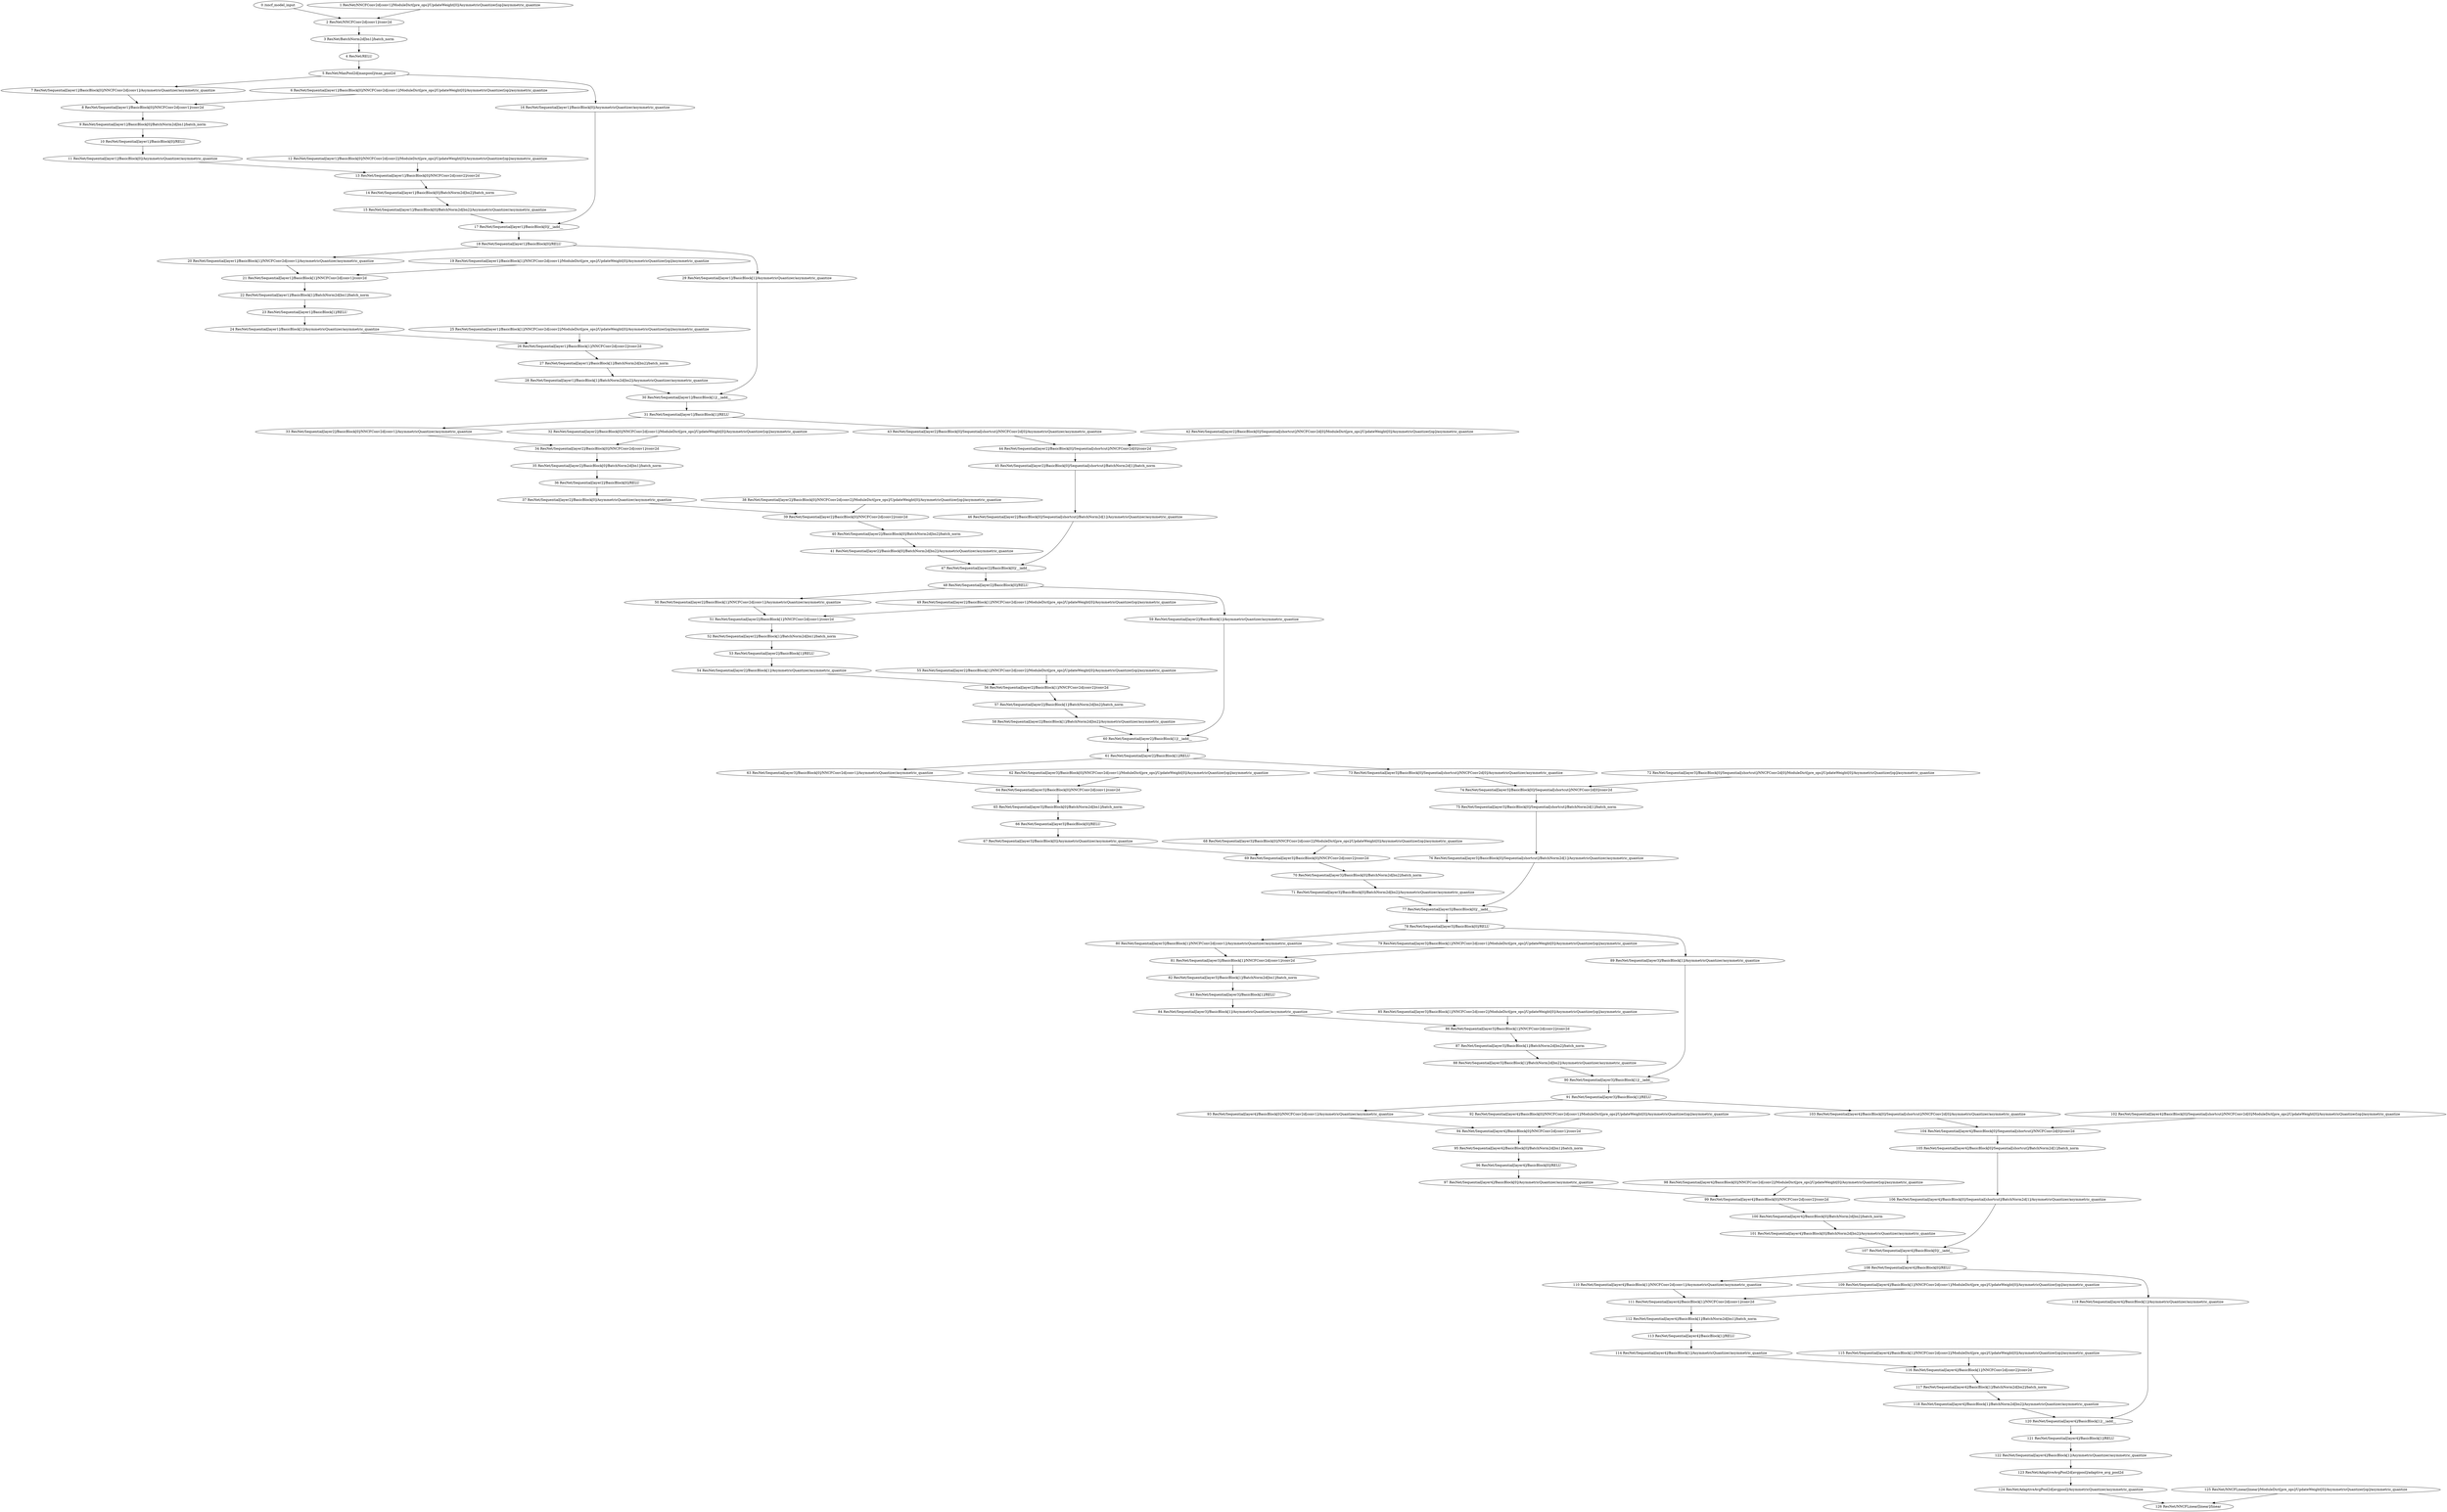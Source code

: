 strict digraph  {
"0 /nncf_model_input" [id=0, scope="", type=nncf_model_input];
"1 ResNet/NNCFConv2d[conv1]/ModuleDict[pre_ops]/UpdateWeight[0]/AsymmetricQuantizer[op]/asymmetric_quantize" [id=1, scope="ResNet/NNCFConv2d[conv1]/ModuleDict[pre_ops]/UpdateWeight[0]/AsymmetricQuantizer[op]", type=asymmetric_quantize];
"2 ResNet/NNCFConv2d[conv1]/conv2d" [id=2, scope="ResNet/NNCFConv2d[conv1]", type=conv2d];
"3 ResNet/BatchNorm2d[bn1]/batch_norm" [id=3, scope="ResNet/BatchNorm2d[bn1]", type=batch_norm];
"4 ResNet/RELU" [id=4, scope=ResNet, type=RELU];
"5 ResNet/MaxPool2d[maxpool]/max_pool2d" [id=5, scope="ResNet/MaxPool2d[maxpool]", type=max_pool2d];
"6 ResNet/Sequential[layer1]/BasicBlock[0]/NNCFConv2d[conv1]/ModuleDict[pre_ops]/UpdateWeight[0]/AsymmetricQuantizer[op]/asymmetric_quantize" [id=6, scope="ResNet/Sequential[layer1]/BasicBlock[0]/NNCFConv2d[conv1]/ModuleDict[pre_ops]/UpdateWeight[0]/AsymmetricQuantizer[op]", type=asymmetric_quantize];
"7 ResNet/Sequential[layer1]/BasicBlock[0]/NNCFConv2d[conv1]/AsymmetricQuantizer/asymmetric_quantize" [id=7, scope="ResNet/Sequential[layer1]/BasicBlock[0]/NNCFConv2d[conv1]/AsymmetricQuantizer", type=asymmetric_quantize];
"8 ResNet/Sequential[layer1]/BasicBlock[0]/NNCFConv2d[conv1]/conv2d" [id=8, scope="ResNet/Sequential[layer1]/BasicBlock[0]/NNCFConv2d[conv1]", type=conv2d];
"9 ResNet/Sequential[layer1]/BasicBlock[0]/BatchNorm2d[bn1]/batch_norm" [id=9, scope="ResNet/Sequential[layer1]/BasicBlock[0]/BatchNorm2d[bn1]", type=batch_norm];
"10 ResNet/Sequential[layer1]/BasicBlock[0]/RELU" [id=10, scope="ResNet/Sequential[layer1]/BasicBlock[0]", type=RELU];
"11 ResNet/Sequential[layer1]/BasicBlock[0]/AsymmetricQuantizer/asymmetric_quantize" [id=11, scope="ResNet/Sequential[layer1]/BasicBlock[0]/AsymmetricQuantizer", type=asymmetric_quantize];
"12 ResNet/Sequential[layer1]/BasicBlock[0]/NNCFConv2d[conv2]/ModuleDict[pre_ops]/UpdateWeight[0]/AsymmetricQuantizer[op]/asymmetric_quantize" [id=12, scope="ResNet/Sequential[layer1]/BasicBlock[0]/NNCFConv2d[conv2]/ModuleDict[pre_ops]/UpdateWeight[0]/AsymmetricQuantizer[op]", type=asymmetric_quantize];
"13 ResNet/Sequential[layer1]/BasicBlock[0]/NNCFConv2d[conv2]/conv2d" [id=13, scope="ResNet/Sequential[layer1]/BasicBlock[0]/NNCFConv2d[conv2]", type=conv2d];
"14 ResNet/Sequential[layer1]/BasicBlock[0]/BatchNorm2d[bn2]/batch_norm" [id=14, scope="ResNet/Sequential[layer1]/BasicBlock[0]/BatchNorm2d[bn2]", type=batch_norm];
"15 ResNet/Sequential[layer1]/BasicBlock[0]/BatchNorm2d[bn2]/AsymmetricQuantizer/asymmetric_quantize" [id=15, scope="ResNet/Sequential[layer1]/BasicBlock[0]/BatchNorm2d[bn2]/AsymmetricQuantizer", type=asymmetric_quantize];
"16 ResNet/Sequential[layer1]/BasicBlock[0]/AsymmetricQuantizer/asymmetric_quantize" [id=16, scope="ResNet/Sequential[layer1]/BasicBlock[0]/AsymmetricQuantizer", type=asymmetric_quantize];
"17 ResNet/Sequential[layer1]/BasicBlock[0]/__iadd__" [id=17, scope="ResNet/Sequential[layer1]/BasicBlock[0]", type=__iadd__];
"18 ResNet/Sequential[layer1]/BasicBlock[0]/RELU" [id=18, scope="ResNet/Sequential[layer1]/BasicBlock[0]", type=RELU];
"19 ResNet/Sequential[layer1]/BasicBlock[1]/NNCFConv2d[conv1]/ModuleDict[pre_ops]/UpdateWeight[0]/AsymmetricQuantizer[op]/asymmetric_quantize" [id=19, scope="ResNet/Sequential[layer1]/BasicBlock[1]/NNCFConv2d[conv1]/ModuleDict[pre_ops]/UpdateWeight[0]/AsymmetricQuantizer[op]", type=asymmetric_quantize];
"20 ResNet/Sequential[layer1]/BasicBlock[1]/NNCFConv2d[conv1]/AsymmetricQuantizer/asymmetric_quantize" [id=20, scope="ResNet/Sequential[layer1]/BasicBlock[1]/NNCFConv2d[conv1]/AsymmetricQuantizer", type=asymmetric_quantize];
"21 ResNet/Sequential[layer1]/BasicBlock[1]/NNCFConv2d[conv1]/conv2d" [id=21, scope="ResNet/Sequential[layer1]/BasicBlock[1]/NNCFConv2d[conv1]", type=conv2d];
"22 ResNet/Sequential[layer1]/BasicBlock[1]/BatchNorm2d[bn1]/batch_norm" [id=22, scope="ResNet/Sequential[layer1]/BasicBlock[1]/BatchNorm2d[bn1]", type=batch_norm];
"23 ResNet/Sequential[layer1]/BasicBlock[1]/RELU" [id=23, scope="ResNet/Sequential[layer1]/BasicBlock[1]", type=RELU];
"24 ResNet/Sequential[layer1]/BasicBlock[1]/AsymmetricQuantizer/asymmetric_quantize" [id=24, scope="ResNet/Sequential[layer1]/BasicBlock[1]/AsymmetricQuantizer", type=asymmetric_quantize];
"25 ResNet/Sequential[layer1]/BasicBlock[1]/NNCFConv2d[conv2]/ModuleDict[pre_ops]/UpdateWeight[0]/AsymmetricQuantizer[op]/asymmetric_quantize" [id=25, scope="ResNet/Sequential[layer1]/BasicBlock[1]/NNCFConv2d[conv2]/ModuleDict[pre_ops]/UpdateWeight[0]/AsymmetricQuantizer[op]", type=asymmetric_quantize];
"26 ResNet/Sequential[layer1]/BasicBlock[1]/NNCFConv2d[conv2]/conv2d" [id=26, scope="ResNet/Sequential[layer1]/BasicBlock[1]/NNCFConv2d[conv2]", type=conv2d];
"27 ResNet/Sequential[layer1]/BasicBlock[1]/BatchNorm2d[bn2]/batch_norm" [id=27, scope="ResNet/Sequential[layer1]/BasicBlock[1]/BatchNorm2d[bn2]", type=batch_norm];
"28 ResNet/Sequential[layer1]/BasicBlock[1]/BatchNorm2d[bn2]/AsymmetricQuantizer/asymmetric_quantize" [id=28, scope="ResNet/Sequential[layer1]/BasicBlock[1]/BatchNorm2d[bn2]/AsymmetricQuantizer", type=asymmetric_quantize];
"29 ResNet/Sequential[layer1]/BasicBlock[1]/AsymmetricQuantizer/asymmetric_quantize" [id=29, scope="ResNet/Sequential[layer1]/BasicBlock[1]/AsymmetricQuantizer", type=asymmetric_quantize];
"30 ResNet/Sequential[layer1]/BasicBlock[1]/__iadd__" [id=30, scope="ResNet/Sequential[layer1]/BasicBlock[1]", type=__iadd__];
"31 ResNet/Sequential[layer1]/BasicBlock[1]/RELU" [id=31, scope="ResNet/Sequential[layer1]/BasicBlock[1]", type=RELU];
"32 ResNet/Sequential[layer2]/BasicBlock[0]/NNCFConv2d[conv1]/ModuleDict[pre_ops]/UpdateWeight[0]/AsymmetricQuantizer[op]/asymmetric_quantize" [id=32, scope="ResNet/Sequential[layer2]/BasicBlock[0]/NNCFConv2d[conv1]/ModuleDict[pre_ops]/UpdateWeight[0]/AsymmetricQuantizer[op]", type=asymmetric_quantize];
"33 ResNet/Sequential[layer2]/BasicBlock[0]/NNCFConv2d[conv1]/AsymmetricQuantizer/asymmetric_quantize" [id=33, scope="ResNet/Sequential[layer2]/BasicBlock[0]/NNCFConv2d[conv1]/AsymmetricQuantizer", type=asymmetric_quantize];
"34 ResNet/Sequential[layer2]/BasicBlock[0]/NNCFConv2d[conv1]/conv2d" [id=34, scope="ResNet/Sequential[layer2]/BasicBlock[0]/NNCFConv2d[conv1]", type=conv2d];
"35 ResNet/Sequential[layer2]/BasicBlock[0]/BatchNorm2d[bn1]/batch_norm" [id=35, scope="ResNet/Sequential[layer2]/BasicBlock[0]/BatchNorm2d[bn1]", type=batch_norm];
"36 ResNet/Sequential[layer2]/BasicBlock[0]/RELU" [id=36, scope="ResNet/Sequential[layer2]/BasicBlock[0]", type=RELU];
"37 ResNet/Sequential[layer2]/BasicBlock[0]/AsymmetricQuantizer/asymmetric_quantize" [id=37, scope="ResNet/Sequential[layer2]/BasicBlock[0]/AsymmetricQuantizer", type=asymmetric_quantize];
"38 ResNet/Sequential[layer2]/BasicBlock[0]/NNCFConv2d[conv2]/ModuleDict[pre_ops]/UpdateWeight[0]/AsymmetricQuantizer[op]/asymmetric_quantize" [id=38, scope="ResNet/Sequential[layer2]/BasicBlock[0]/NNCFConv2d[conv2]/ModuleDict[pre_ops]/UpdateWeight[0]/AsymmetricQuantizer[op]", type=asymmetric_quantize];
"39 ResNet/Sequential[layer2]/BasicBlock[0]/NNCFConv2d[conv2]/conv2d" [id=39, scope="ResNet/Sequential[layer2]/BasicBlock[0]/NNCFConv2d[conv2]", type=conv2d];
"40 ResNet/Sequential[layer2]/BasicBlock[0]/BatchNorm2d[bn2]/batch_norm" [id=40, scope="ResNet/Sequential[layer2]/BasicBlock[0]/BatchNorm2d[bn2]", type=batch_norm];
"41 ResNet/Sequential[layer2]/BasicBlock[0]/BatchNorm2d[bn2]/AsymmetricQuantizer/asymmetric_quantize" [id=41, scope="ResNet/Sequential[layer2]/BasicBlock[0]/BatchNorm2d[bn2]/AsymmetricQuantizer", type=asymmetric_quantize];
"42 ResNet/Sequential[layer2]/BasicBlock[0]/Sequential[shortcut]/NNCFConv2d[0]/ModuleDict[pre_ops]/UpdateWeight[0]/AsymmetricQuantizer[op]/asymmetric_quantize" [id=42, scope="ResNet/Sequential[layer2]/BasicBlock[0]/Sequential[shortcut]/NNCFConv2d[0]/ModuleDict[pre_ops]/UpdateWeight[0]/AsymmetricQuantizer[op]", type=asymmetric_quantize];
"43 ResNet/Sequential[layer2]/BasicBlock[0]/Sequential[shortcut]/NNCFConv2d[0]/AsymmetricQuantizer/asymmetric_quantize" [id=43, scope="ResNet/Sequential[layer2]/BasicBlock[0]/Sequential[shortcut]/NNCFConv2d[0]/AsymmetricQuantizer", type=asymmetric_quantize];
"44 ResNet/Sequential[layer2]/BasicBlock[0]/Sequential[shortcut]/NNCFConv2d[0]/conv2d" [id=44, scope="ResNet/Sequential[layer2]/BasicBlock[0]/Sequential[shortcut]/NNCFConv2d[0]", type=conv2d];
"45 ResNet/Sequential[layer2]/BasicBlock[0]/Sequential[shortcut]/BatchNorm2d[1]/batch_norm" [id=45, scope="ResNet/Sequential[layer2]/BasicBlock[0]/Sequential[shortcut]/BatchNorm2d[1]", type=batch_norm];
"46 ResNet/Sequential[layer2]/BasicBlock[0]/Sequential[shortcut]/BatchNorm2d[1]/AsymmetricQuantizer/asymmetric_quantize" [id=46, scope="ResNet/Sequential[layer2]/BasicBlock[0]/Sequential[shortcut]/BatchNorm2d[1]/AsymmetricQuantizer", type=asymmetric_quantize];
"47 ResNet/Sequential[layer2]/BasicBlock[0]/__iadd__" [id=47, scope="ResNet/Sequential[layer2]/BasicBlock[0]", type=__iadd__];
"48 ResNet/Sequential[layer2]/BasicBlock[0]/RELU" [id=48, scope="ResNet/Sequential[layer2]/BasicBlock[0]", type=RELU];
"49 ResNet/Sequential[layer2]/BasicBlock[1]/NNCFConv2d[conv1]/ModuleDict[pre_ops]/UpdateWeight[0]/AsymmetricQuantizer[op]/asymmetric_quantize" [id=49, scope="ResNet/Sequential[layer2]/BasicBlock[1]/NNCFConv2d[conv1]/ModuleDict[pre_ops]/UpdateWeight[0]/AsymmetricQuantizer[op]", type=asymmetric_quantize];
"50 ResNet/Sequential[layer2]/BasicBlock[1]/NNCFConv2d[conv1]/AsymmetricQuantizer/asymmetric_quantize" [id=50, scope="ResNet/Sequential[layer2]/BasicBlock[1]/NNCFConv2d[conv1]/AsymmetricQuantizer", type=asymmetric_quantize];
"51 ResNet/Sequential[layer2]/BasicBlock[1]/NNCFConv2d[conv1]/conv2d" [id=51, scope="ResNet/Sequential[layer2]/BasicBlock[1]/NNCFConv2d[conv1]", type=conv2d];
"52 ResNet/Sequential[layer2]/BasicBlock[1]/BatchNorm2d[bn1]/batch_norm" [id=52, scope="ResNet/Sequential[layer2]/BasicBlock[1]/BatchNorm2d[bn1]", type=batch_norm];
"53 ResNet/Sequential[layer2]/BasicBlock[1]/RELU" [id=53, scope="ResNet/Sequential[layer2]/BasicBlock[1]", type=RELU];
"54 ResNet/Sequential[layer2]/BasicBlock[1]/AsymmetricQuantizer/asymmetric_quantize" [id=54, scope="ResNet/Sequential[layer2]/BasicBlock[1]/AsymmetricQuantizer", type=asymmetric_quantize];
"55 ResNet/Sequential[layer2]/BasicBlock[1]/NNCFConv2d[conv2]/ModuleDict[pre_ops]/UpdateWeight[0]/AsymmetricQuantizer[op]/asymmetric_quantize" [id=55, scope="ResNet/Sequential[layer2]/BasicBlock[1]/NNCFConv2d[conv2]/ModuleDict[pre_ops]/UpdateWeight[0]/AsymmetricQuantizer[op]", type=asymmetric_quantize];
"56 ResNet/Sequential[layer2]/BasicBlock[1]/NNCFConv2d[conv2]/conv2d" [id=56, scope="ResNet/Sequential[layer2]/BasicBlock[1]/NNCFConv2d[conv2]", type=conv2d];
"57 ResNet/Sequential[layer2]/BasicBlock[1]/BatchNorm2d[bn2]/batch_norm" [id=57, scope="ResNet/Sequential[layer2]/BasicBlock[1]/BatchNorm2d[bn2]", type=batch_norm];
"58 ResNet/Sequential[layer2]/BasicBlock[1]/BatchNorm2d[bn2]/AsymmetricQuantizer/asymmetric_quantize" [id=58, scope="ResNet/Sequential[layer2]/BasicBlock[1]/BatchNorm2d[bn2]/AsymmetricQuantizer", type=asymmetric_quantize];
"59 ResNet/Sequential[layer2]/BasicBlock[1]/AsymmetricQuantizer/asymmetric_quantize" [id=59, scope="ResNet/Sequential[layer2]/BasicBlock[1]/AsymmetricQuantizer", type=asymmetric_quantize];
"60 ResNet/Sequential[layer2]/BasicBlock[1]/__iadd__" [id=60, scope="ResNet/Sequential[layer2]/BasicBlock[1]", type=__iadd__];
"61 ResNet/Sequential[layer2]/BasicBlock[1]/RELU" [id=61, scope="ResNet/Sequential[layer2]/BasicBlock[1]", type=RELU];
"62 ResNet/Sequential[layer3]/BasicBlock[0]/NNCFConv2d[conv1]/ModuleDict[pre_ops]/UpdateWeight[0]/AsymmetricQuantizer[op]/asymmetric_quantize" [id=62, scope="ResNet/Sequential[layer3]/BasicBlock[0]/NNCFConv2d[conv1]/ModuleDict[pre_ops]/UpdateWeight[0]/AsymmetricQuantizer[op]", type=asymmetric_quantize];
"63 ResNet/Sequential[layer3]/BasicBlock[0]/NNCFConv2d[conv1]/AsymmetricQuantizer/asymmetric_quantize" [id=63, scope="ResNet/Sequential[layer3]/BasicBlock[0]/NNCFConv2d[conv1]/AsymmetricQuantizer", type=asymmetric_quantize];
"64 ResNet/Sequential[layer3]/BasicBlock[0]/NNCFConv2d[conv1]/conv2d" [id=64, scope="ResNet/Sequential[layer3]/BasicBlock[0]/NNCFConv2d[conv1]", type=conv2d];
"65 ResNet/Sequential[layer3]/BasicBlock[0]/BatchNorm2d[bn1]/batch_norm" [id=65, scope="ResNet/Sequential[layer3]/BasicBlock[0]/BatchNorm2d[bn1]", type=batch_norm];
"66 ResNet/Sequential[layer3]/BasicBlock[0]/RELU" [id=66, scope="ResNet/Sequential[layer3]/BasicBlock[0]", type=RELU];
"67 ResNet/Sequential[layer3]/BasicBlock[0]/AsymmetricQuantizer/asymmetric_quantize" [id=67, scope="ResNet/Sequential[layer3]/BasicBlock[0]/AsymmetricQuantizer", type=asymmetric_quantize];
"68 ResNet/Sequential[layer3]/BasicBlock[0]/NNCFConv2d[conv2]/ModuleDict[pre_ops]/UpdateWeight[0]/AsymmetricQuantizer[op]/asymmetric_quantize" [id=68, scope="ResNet/Sequential[layer3]/BasicBlock[0]/NNCFConv2d[conv2]/ModuleDict[pre_ops]/UpdateWeight[0]/AsymmetricQuantizer[op]", type=asymmetric_quantize];
"69 ResNet/Sequential[layer3]/BasicBlock[0]/NNCFConv2d[conv2]/conv2d" [id=69, scope="ResNet/Sequential[layer3]/BasicBlock[0]/NNCFConv2d[conv2]", type=conv2d];
"70 ResNet/Sequential[layer3]/BasicBlock[0]/BatchNorm2d[bn2]/batch_norm" [id=70, scope="ResNet/Sequential[layer3]/BasicBlock[0]/BatchNorm2d[bn2]", type=batch_norm];
"71 ResNet/Sequential[layer3]/BasicBlock[0]/BatchNorm2d[bn2]/AsymmetricQuantizer/asymmetric_quantize" [id=71, scope="ResNet/Sequential[layer3]/BasicBlock[0]/BatchNorm2d[bn2]/AsymmetricQuantizer", type=asymmetric_quantize];
"72 ResNet/Sequential[layer3]/BasicBlock[0]/Sequential[shortcut]/NNCFConv2d[0]/ModuleDict[pre_ops]/UpdateWeight[0]/AsymmetricQuantizer[op]/asymmetric_quantize" [id=72, scope="ResNet/Sequential[layer3]/BasicBlock[0]/Sequential[shortcut]/NNCFConv2d[0]/ModuleDict[pre_ops]/UpdateWeight[0]/AsymmetricQuantizer[op]", type=asymmetric_quantize];
"73 ResNet/Sequential[layer3]/BasicBlock[0]/Sequential[shortcut]/NNCFConv2d[0]/AsymmetricQuantizer/asymmetric_quantize" [id=73, scope="ResNet/Sequential[layer3]/BasicBlock[0]/Sequential[shortcut]/NNCFConv2d[0]/AsymmetricQuantizer", type=asymmetric_quantize];
"74 ResNet/Sequential[layer3]/BasicBlock[0]/Sequential[shortcut]/NNCFConv2d[0]/conv2d" [id=74, scope="ResNet/Sequential[layer3]/BasicBlock[0]/Sequential[shortcut]/NNCFConv2d[0]", type=conv2d];
"75 ResNet/Sequential[layer3]/BasicBlock[0]/Sequential[shortcut]/BatchNorm2d[1]/batch_norm" [id=75, scope="ResNet/Sequential[layer3]/BasicBlock[0]/Sequential[shortcut]/BatchNorm2d[1]", type=batch_norm];
"76 ResNet/Sequential[layer3]/BasicBlock[0]/Sequential[shortcut]/BatchNorm2d[1]/AsymmetricQuantizer/asymmetric_quantize" [id=76, scope="ResNet/Sequential[layer3]/BasicBlock[0]/Sequential[shortcut]/BatchNorm2d[1]/AsymmetricQuantizer", type=asymmetric_quantize];
"77 ResNet/Sequential[layer3]/BasicBlock[0]/__iadd__" [id=77, scope="ResNet/Sequential[layer3]/BasicBlock[0]", type=__iadd__];
"78 ResNet/Sequential[layer3]/BasicBlock[0]/RELU" [id=78, scope="ResNet/Sequential[layer3]/BasicBlock[0]", type=RELU];
"79 ResNet/Sequential[layer3]/BasicBlock[1]/NNCFConv2d[conv1]/ModuleDict[pre_ops]/UpdateWeight[0]/AsymmetricQuantizer[op]/asymmetric_quantize" [id=79, scope="ResNet/Sequential[layer3]/BasicBlock[1]/NNCFConv2d[conv1]/ModuleDict[pre_ops]/UpdateWeight[0]/AsymmetricQuantizer[op]", type=asymmetric_quantize];
"80 ResNet/Sequential[layer3]/BasicBlock[1]/NNCFConv2d[conv1]/AsymmetricQuantizer/asymmetric_quantize" [id=80, scope="ResNet/Sequential[layer3]/BasicBlock[1]/NNCFConv2d[conv1]/AsymmetricQuantizer", type=asymmetric_quantize];
"81 ResNet/Sequential[layer3]/BasicBlock[1]/NNCFConv2d[conv1]/conv2d" [id=81, scope="ResNet/Sequential[layer3]/BasicBlock[1]/NNCFConv2d[conv1]", type=conv2d];
"82 ResNet/Sequential[layer3]/BasicBlock[1]/BatchNorm2d[bn1]/batch_norm" [id=82, scope="ResNet/Sequential[layer3]/BasicBlock[1]/BatchNorm2d[bn1]", type=batch_norm];
"83 ResNet/Sequential[layer3]/BasicBlock[1]/RELU" [id=83, scope="ResNet/Sequential[layer3]/BasicBlock[1]", type=RELU];
"84 ResNet/Sequential[layer3]/BasicBlock[1]/AsymmetricQuantizer/asymmetric_quantize" [id=84, scope="ResNet/Sequential[layer3]/BasicBlock[1]/AsymmetricQuantizer", type=asymmetric_quantize];
"85 ResNet/Sequential[layer3]/BasicBlock[1]/NNCFConv2d[conv2]/ModuleDict[pre_ops]/UpdateWeight[0]/AsymmetricQuantizer[op]/asymmetric_quantize" [id=85, scope="ResNet/Sequential[layer3]/BasicBlock[1]/NNCFConv2d[conv2]/ModuleDict[pre_ops]/UpdateWeight[0]/AsymmetricQuantizer[op]", type=asymmetric_quantize];
"86 ResNet/Sequential[layer3]/BasicBlock[1]/NNCFConv2d[conv2]/conv2d" [id=86, scope="ResNet/Sequential[layer3]/BasicBlock[1]/NNCFConv2d[conv2]", type=conv2d];
"87 ResNet/Sequential[layer3]/BasicBlock[1]/BatchNorm2d[bn2]/batch_norm" [id=87, scope="ResNet/Sequential[layer3]/BasicBlock[1]/BatchNorm2d[bn2]", type=batch_norm];
"88 ResNet/Sequential[layer3]/BasicBlock[1]/BatchNorm2d[bn2]/AsymmetricQuantizer/asymmetric_quantize" [id=88, scope="ResNet/Sequential[layer3]/BasicBlock[1]/BatchNorm2d[bn2]/AsymmetricQuantizer", type=asymmetric_quantize];
"89 ResNet/Sequential[layer3]/BasicBlock[1]/AsymmetricQuantizer/asymmetric_quantize" [id=89, scope="ResNet/Sequential[layer3]/BasicBlock[1]/AsymmetricQuantizer", type=asymmetric_quantize];
"90 ResNet/Sequential[layer3]/BasicBlock[1]/__iadd__" [id=90, scope="ResNet/Sequential[layer3]/BasicBlock[1]", type=__iadd__];
"91 ResNet/Sequential[layer3]/BasicBlock[1]/RELU" [id=91, scope="ResNet/Sequential[layer3]/BasicBlock[1]", type=RELU];
"92 ResNet/Sequential[layer4]/BasicBlock[0]/NNCFConv2d[conv1]/ModuleDict[pre_ops]/UpdateWeight[0]/AsymmetricQuantizer[op]/asymmetric_quantize" [id=92, scope="ResNet/Sequential[layer4]/BasicBlock[0]/NNCFConv2d[conv1]/ModuleDict[pre_ops]/UpdateWeight[0]/AsymmetricQuantizer[op]", type=asymmetric_quantize];
"93 ResNet/Sequential[layer4]/BasicBlock[0]/NNCFConv2d[conv1]/AsymmetricQuantizer/asymmetric_quantize" [id=93, scope="ResNet/Sequential[layer4]/BasicBlock[0]/NNCFConv2d[conv1]/AsymmetricQuantizer", type=asymmetric_quantize];
"94 ResNet/Sequential[layer4]/BasicBlock[0]/NNCFConv2d[conv1]/conv2d" [id=94, scope="ResNet/Sequential[layer4]/BasicBlock[0]/NNCFConv2d[conv1]", type=conv2d];
"95 ResNet/Sequential[layer4]/BasicBlock[0]/BatchNorm2d[bn1]/batch_norm" [id=95, scope="ResNet/Sequential[layer4]/BasicBlock[0]/BatchNorm2d[bn1]", type=batch_norm];
"96 ResNet/Sequential[layer4]/BasicBlock[0]/RELU" [id=96, scope="ResNet/Sequential[layer4]/BasicBlock[0]", type=RELU];
"97 ResNet/Sequential[layer4]/BasicBlock[0]/AsymmetricQuantizer/asymmetric_quantize" [id=97, scope="ResNet/Sequential[layer4]/BasicBlock[0]/AsymmetricQuantizer", type=asymmetric_quantize];
"98 ResNet/Sequential[layer4]/BasicBlock[0]/NNCFConv2d[conv2]/ModuleDict[pre_ops]/UpdateWeight[0]/AsymmetricQuantizer[op]/asymmetric_quantize" [id=98, scope="ResNet/Sequential[layer4]/BasicBlock[0]/NNCFConv2d[conv2]/ModuleDict[pre_ops]/UpdateWeight[0]/AsymmetricQuantizer[op]", type=asymmetric_quantize];
"99 ResNet/Sequential[layer4]/BasicBlock[0]/NNCFConv2d[conv2]/conv2d" [id=99, scope="ResNet/Sequential[layer4]/BasicBlock[0]/NNCFConv2d[conv2]", type=conv2d];
"100 ResNet/Sequential[layer4]/BasicBlock[0]/BatchNorm2d[bn2]/batch_norm" [id=100, scope="ResNet/Sequential[layer4]/BasicBlock[0]/BatchNorm2d[bn2]", type=batch_norm];
"101 ResNet/Sequential[layer4]/BasicBlock[0]/BatchNorm2d[bn2]/AsymmetricQuantizer/asymmetric_quantize" [id=101, scope="ResNet/Sequential[layer4]/BasicBlock[0]/BatchNorm2d[bn2]/AsymmetricQuantizer", type=asymmetric_quantize];
"102 ResNet/Sequential[layer4]/BasicBlock[0]/Sequential[shortcut]/NNCFConv2d[0]/ModuleDict[pre_ops]/UpdateWeight[0]/AsymmetricQuantizer[op]/asymmetric_quantize" [id=102, scope="ResNet/Sequential[layer4]/BasicBlock[0]/Sequential[shortcut]/NNCFConv2d[0]/ModuleDict[pre_ops]/UpdateWeight[0]/AsymmetricQuantizer[op]", type=asymmetric_quantize];
"103 ResNet/Sequential[layer4]/BasicBlock[0]/Sequential[shortcut]/NNCFConv2d[0]/AsymmetricQuantizer/asymmetric_quantize" [id=103, scope="ResNet/Sequential[layer4]/BasicBlock[0]/Sequential[shortcut]/NNCFConv2d[0]/AsymmetricQuantizer", type=asymmetric_quantize];
"104 ResNet/Sequential[layer4]/BasicBlock[0]/Sequential[shortcut]/NNCFConv2d[0]/conv2d" [id=104, scope="ResNet/Sequential[layer4]/BasicBlock[0]/Sequential[shortcut]/NNCFConv2d[0]", type=conv2d];
"105 ResNet/Sequential[layer4]/BasicBlock[0]/Sequential[shortcut]/BatchNorm2d[1]/batch_norm" [id=105, scope="ResNet/Sequential[layer4]/BasicBlock[0]/Sequential[shortcut]/BatchNorm2d[1]", type=batch_norm];
"106 ResNet/Sequential[layer4]/BasicBlock[0]/Sequential[shortcut]/BatchNorm2d[1]/AsymmetricQuantizer/asymmetric_quantize" [id=106, scope="ResNet/Sequential[layer4]/BasicBlock[0]/Sequential[shortcut]/BatchNorm2d[1]/AsymmetricQuantizer", type=asymmetric_quantize];
"107 ResNet/Sequential[layer4]/BasicBlock[0]/__iadd__" [id=107, scope="ResNet/Sequential[layer4]/BasicBlock[0]", type=__iadd__];
"108 ResNet/Sequential[layer4]/BasicBlock[0]/RELU" [id=108, scope="ResNet/Sequential[layer4]/BasicBlock[0]", type=RELU];
"109 ResNet/Sequential[layer4]/BasicBlock[1]/NNCFConv2d[conv1]/ModuleDict[pre_ops]/UpdateWeight[0]/AsymmetricQuantizer[op]/asymmetric_quantize" [id=109, scope="ResNet/Sequential[layer4]/BasicBlock[1]/NNCFConv2d[conv1]/ModuleDict[pre_ops]/UpdateWeight[0]/AsymmetricQuantizer[op]", type=asymmetric_quantize];
"110 ResNet/Sequential[layer4]/BasicBlock[1]/NNCFConv2d[conv1]/AsymmetricQuantizer/asymmetric_quantize" [id=110, scope="ResNet/Sequential[layer4]/BasicBlock[1]/NNCFConv2d[conv1]/AsymmetricQuantizer", type=asymmetric_quantize];
"111 ResNet/Sequential[layer4]/BasicBlock[1]/NNCFConv2d[conv1]/conv2d" [id=111, scope="ResNet/Sequential[layer4]/BasicBlock[1]/NNCFConv2d[conv1]", type=conv2d];
"112 ResNet/Sequential[layer4]/BasicBlock[1]/BatchNorm2d[bn1]/batch_norm" [id=112, scope="ResNet/Sequential[layer4]/BasicBlock[1]/BatchNorm2d[bn1]", type=batch_norm];
"113 ResNet/Sequential[layer4]/BasicBlock[1]/RELU" [id=113, scope="ResNet/Sequential[layer4]/BasicBlock[1]", type=RELU];
"114 ResNet/Sequential[layer4]/BasicBlock[1]/AsymmetricQuantizer/asymmetric_quantize" [id=114, scope="ResNet/Sequential[layer4]/BasicBlock[1]/AsymmetricQuantizer", type=asymmetric_quantize];
"115 ResNet/Sequential[layer4]/BasicBlock[1]/NNCFConv2d[conv2]/ModuleDict[pre_ops]/UpdateWeight[0]/AsymmetricQuantizer[op]/asymmetric_quantize" [id=115, scope="ResNet/Sequential[layer4]/BasicBlock[1]/NNCFConv2d[conv2]/ModuleDict[pre_ops]/UpdateWeight[0]/AsymmetricQuantizer[op]", type=asymmetric_quantize];
"116 ResNet/Sequential[layer4]/BasicBlock[1]/NNCFConv2d[conv2]/conv2d" [id=116, scope="ResNet/Sequential[layer4]/BasicBlock[1]/NNCFConv2d[conv2]", type=conv2d];
"117 ResNet/Sequential[layer4]/BasicBlock[1]/BatchNorm2d[bn2]/batch_norm" [id=117, scope="ResNet/Sequential[layer4]/BasicBlock[1]/BatchNorm2d[bn2]", type=batch_norm];
"118 ResNet/Sequential[layer4]/BasicBlock[1]/BatchNorm2d[bn2]/AsymmetricQuantizer/asymmetric_quantize" [id=118, scope="ResNet/Sequential[layer4]/BasicBlock[1]/BatchNorm2d[bn2]/AsymmetricQuantizer", type=asymmetric_quantize];
"119 ResNet/Sequential[layer4]/BasicBlock[1]/AsymmetricQuantizer/asymmetric_quantize" [id=119, scope="ResNet/Sequential[layer4]/BasicBlock[1]/AsymmetricQuantizer", type=asymmetric_quantize];
"120 ResNet/Sequential[layer4]/BasicBlock[1]/__iadd__" [id=120, scope="ResNet/Sequential[layer4]/BasicBlock[1]", type=__iadd__];
"121 ResNet/Sequential[layer4]/BasicBlock[1]/RELU" [id=121, scope="ResNet/Sequential[layer4]/BasicBlock[1]", type=RELU];
"122 ResNet/Sequential[layer4]/BasicBlock[1]/AsymmetricQuantizer/asymmetric_quantize" [id=122, scope="ResNet/Sequential[layer4]/BasicBlock[1]/AsymmetricQuantizer", type=asymmetric_quantize];
"123 ResNet/AdaptiveAvgPool2d[avgpool]/adaptive_avg_pool2d" [id=123, scope="ResNet/AdaptiveAvgPool2d[avgpool]", type=adaptive_avg_pool2d];
"124 ResNet/AdaptiveAvgPool2d[avgpool]/AsymmetricQuantizer/asymmetric_quantize" [id=124, scope="ResNet/AdaptiveAvgPool2d[avgpool]/AsymmetricQuantizer", type=asymmetric_quantize];
"125 ResNet/NNCFLinear[linear]/ModuleDict[pre_ops]/UpdateWeight[0]/AsymmetricQuantizer[op]/asymmetric_quantize" [id=125, scope="ResNet/NNCFLinear[linear]/ModuleDict[pre_ops]/UpdateWeight[0]/AsymmetricQuantizer[op]", type=asymmetric_quantize];
"126 ResNet/NNCFLinear[linear]/linear" [id=126, scope="ResNet/NNCFLinear[linear]", type=linear];
"0 /nncf_model_input" -> "2 ResNet/NNCFConv2d[conv1]/conv2d";
"1 ResNet/NNCFConv2d[conv1]/ModuleDict[pre_ops]/UpdateWeight[0]/AsymmetricQuantizer[op]/asymmetric_quantize" -> "2 ResNet/NNCFConv2d[conv1]/conv2d";
"2 ResNet/NNCFConv2d[conv1]/conv2d" -> "3 ResNet/BatchNorm2d[bn1]/batch_norm";
"3 ResNet/BatchNorm2d[bn1]/batch_norm" -> "4 ResNet/RELU";
"4 ResNet/RELU" -> "5 ResNet/MaxPool2d[maxpool]/max_pool2d";
"5 ResNet/MaxPool2d[maxpool]/max_pool2d" -> "7 ResNet/Sequential[layer1]/BasicBlock[0]/NNCFConv2d[conv1]/AsymmetricQuantizer/asymmetric_quantize";
"6 ResNet/Sequential[layer1]/BasicBlock[0]/NNCFConv2d[conv1]/ModuleDict[pre_ops]/UpdateWeight[0]/AsymmetricQuantizer[op]/asymmetric_quantize" -> "8 ResNet/Sequential[layer1]/BasicBlock[0]/NNCFConv2d[conv1]/conv2d";
"7 ResNet/Sequential[layer1]/BasicBlock[0]/NNCFConv2d[conv1]/AsymmetricQuantizer/asymmetric_quantize" -> "8 ResNet/Sequential[layer1]/BasicBlock[0]/NNCFConv2d[conv1]/conv2d";
"8 ResNet/Sequential[layer1]/BasicBlock[0]/NNCFConv2d[conv1]/conv2d" -> "9 ResNet/Sequential[layer1]/BasicBlock[0]/BatchNorm2d[bn1]/batch_norm";
"5 ResNet/MaxPool2d[maxpool]/max_pool2d" -> "16 ResNet/Sequential[layer1]/BasicBlock[0]/AsymmetricQuantizer/asymmetric_quantize";
"9 ResNet/Sequential[layer1]/BasicBlock[0]/BatchNorm2d[bn1]/batch_norm" -> "10 ResNet/Sequential[layer1]/BasicBlock[0]/RELU";
"10 ResNet/Sequential[layer1]/BasicBlock[0]/RELU" -> "11 ResNet/Sequential[layer1]/BasicBlock[0]/AsymmetricQuantizer/asymmetric_quantize";
"11 ResNet/Sequential[layer1]/BasicBlock[0]/AsymmetricQuantizer/asymmetric_quantize" -> "13 ResNet/Sequential[layer1]/BasicBlock[0]/NNCFConv2d[conv2]/conv2d";
"12 ResNet/Sequential[layer1]/BasicBlock[0]/NNCFConv2d[conv2]/ModuleDict[pre_ops]/UpdateWeight[0]/AsymmetricQuantizer[op]/asymmetric_quantize" -> "13 ResNet/Sequential[layer1]/BasicBlock[0]/NNCFConv2d[conv2]/conv2d";
"13 ResNet/Sequential[layer1]/BasicBlock[0]/NNCFConv2d[conv2]/conv2d" -> "14 ResNet/Sequential[layer1]/BasicBlock[0]/BatchNorm2d[bn2]/batch_norm";
"14 ResNet/Sequential[layer1]/BasicBlock[0]/BatchNorm2d[bn2]/batch_norm" -> "15 ResNet/Sequential[layer1]/BasicBlock[0]/BatchNorm2d[bn2]/AsymmetricQuantizer/asymmetric_quantize";
"15 ResNet/Sequential[layer1]/BasicBlock[0]/BatchNorm2d[bn2]/AsymmetricQuantizer/asymmetric_quantize" -> "17 ResNet/Sequential[layer1]/BasicBlock[0]/__iadd__";
"16 ResNet/Sequential[layer1]/BasicBlock[0]/AsymmetricQuantizer/asymmetric_quantize" -> "17 ResNet/Sequential[layer1]/BasicBlock[0]/__iadd__";
"17 ResNet/Sequential[layer1]/BasicBlock[0]/__iadd__" -> "18 ResNet/Sequential[layer1]/BasicBlock[0]/RELU";
"18 ResNet/Sequential[layer1]/BasicBlock[0]/RELU" -> "20 ResNet/Sequential[layer1]/BasicBlock[1]/NNCFConv2d[conv1]/AsymmetricQuantizer/asymmetric_quantize";
"18 ResNet/Sequential[layer1]/BasicBlock[0]/RELU" -> "29 ResNet/Sequential[layer1]/BasicBlock[1]/AsymmetricQuantizer/asymmetric_quantize";
"19 ResNet/Sequential[layer1]/BasicBlock[1]/NNCFConv2d[conv1]/ModuleDict[pre_ops]/UpdateWeight[0]/AsymmetricQuantizer[op]/asymmetric_quantize" -> "21 ResNet/Sequential[layer1]/BasicBlock[1]/NNCFConv2d[conv1]/conv2d";
"20 ResNet/Sequential[layer1]/BasicBlock[1]/NNCFConv2d[conv1]/AsymmetricQuantizer/asymmetric_quantize" -> "21 ResNet/Sequential[layer1]/BasicBlock[1]/NNCFConv2d[conv1]/conv2d";
"21 ResNet/Sequential[layer1]/BasicBlock[1]/NNCFConv2d[conv1]/conv2d" -> "22 ResNet/Sequential[layer1]/BasicBlock[1]/BatchNorm2d[bn1]/batch_norm";
"22 ResNet/Sequential[layer1]/BasicBlock[1]/BatchNorm2d[bn1]/batch_norm" -> "23 ResNet/Sequential[layer1]/BasicBlock[1]/RELU";
"23 ResNet/Sequential[layer1]/BasicBlock[1]/RELU" -> "24 ResNet/Sequential[layer1]/BasicBlock[1]/AsymmetricQuantizer/asymmetric_quantize";
"24 ResNet/Sequential[layer1]/BasicBlock[1]/AsymmetricQuantizer/asymmetric_quantize" -> "26 ResNet/Sequential[layer1]/BasicBlock[1]/NNCFConv2d[conv2]/conv2d";
"25 ResNet/Sequential[layer1]/BasicBlock[1]/NNCFConv2d[conv2]/ModuleDict[pre_ops]/UpdateWeight[0]/AsymmetricQuantizer[op]/asymmetric_quantize" -> "26 ResNet/Sequential[layer1]/BasicBlock[1]/NNCFConv2d[conv2]/conv2d";
"26 ResNet/Sequential[layer1]/BasicBlock[1]/NNCFConv2d[conv2]/conv2d" -> "27 ResNet/Sequential[layer1]/BasicBlock[1]/BatchNorm2d[bn2]/batch_norm";
"27 ResNet/Sequential[layer1]/BasicBlock[1]/BatchNorm2d[bn2]/batch_norm" -> "28 ResNet/Sequential[layer1]/BasicBlock[1]/BatchNorm2d[bn2]/AsymmetricQuantizer/asymmetric_quantize";
"28 ResNet/Sequential[layer1]/BasicBlock[1]/BatchNorm2d[bn2]/AsymmetricQuantizer/asymmetric_quantize" -> "30 ResNet/Sequential[layer1]/BasicBlock[1]/__iadd__";
"29 ResNet/Sequential[layer1]/BasicBlock[1]/AsymmetricQuantizer/asymmetric_quantize" -> "30 ResNet/Sequential[layer1]/BasicBlock[1]/__iadd__";
"30 ResNet/Sequential[layer1]/BasicBlock[1]/__iadd__" -> "31 ResNet/Sequential[layer1]/BasicBlock[1]/RELU";
"31 ResNet/Sequential[layer1]/BasicBlock[1]/RELU" -> "33 ResNet/Sequential[layer2]/BasicBlock[0]/NNCFConv2d[conv1]/AsymmetricQuantizer/asymmetric_quantize";
"31 ResNet/Sequential[layer1]/BasicBlock[1]/RELU" -> "43 ResNet/Sequential[layer2]/BasicBlock[0]/Sequential[shortcut]/NNCFConv2d[0]/AsymmetricQuantizer/asymmetric_quantize";
"32 ResNet/Sequential[layer2]/BasicBlock[0]/NNCFConv2d[conv1]/ModuleDict[pre_ops]/UpdateWeight[0]/AsymmetricQuantizer[op]/asymmetric_quantize" -> "34 ResNet/Sequential[layer2]/BasicBlock[0]/NNCFConv2d[conv1]/conv2d";
"33 ResNet/Sequential[layer2]/BasicBlock[0]/NNCFConv2d[conv1]/AsymmetricQuantizer/asymmetric_quantize" -> "34 ResNet/Sequential[layer2]/BasicBlock[0]/NNCFConv2d[conv1]/conv2d";
"34 ResNet/Sequential[layer2]/BasicBlock[0]/NNCFConv2d[conv1]/conv2d" -> "35 ResNet/Sequential[layer2]/BasicBlock[0]/BatchNorm2d[bn1]/batch_norm";
"35 ResNet/Sequential[layer2]/BasicBlock[0]/BatchNorm2d[bn1]/batch_norm" -> "36 ResNet/Sequential[layer2]/BasicBlock[0]/RELU";
"36 ResNet/Sequential[layer2]/BasicBlock[0]/RELU" -> "37 ResNet/Sequential[layer2]/BasicBlock[0]/AsymmetricQuantizer/asymmetric_quantize";
"37 ResNet/Sequential[layer2]/BasicBlock[0]/AsymmetricQuantizer/asymmetric_quantize" -> "39 ResNet/Sequential[layer2]/BasicBlock[0]/NNCFConv2d[conv2]/conv2d";
"38 ResNet/Sequential[layer2]/BasicBlock[0]/NNCFConv2d[conv2]/ModuleDict[pre_ops]/UpdateWeight[0]/AsymmetricQuantizer[op]/asymmetric_quantize" -> "39 ResNet/Sequential[layer2]/BasicBlock[0]/NNCFConv2d[conv2]/conv2d";
"39 ResNet/Sequential[layer2]/BasicBlock[0]/NNCFConv2d[conv2]/conv2d" -> "40 ResNet/Sequential[layer2]/BasicBlock[0]/BatchNorm2d[bn2]/batch_norm";
"40 ResNet/Sequential[layer2]/BasicBlock[0]/BatchNorm2d[bn2]/batch_norm" -> "41 ResNet/Sequential[layer2]/BasicBlock[0]/BatchNorm2d[bn2]/AsymmetricQuantizer/asymmetric_quantize";
"41 ResNet/Sequential[layer2]/BasicBlock[0]/BatchNorm2d[bn2]/AsymmetricQuantizer/asymmetric_quantize" -> "47 ResNet/Sequential[layer2]/BasicBlock[0]/__iadd__";
"42 ResNet/Sequential[layer2]/BasicBlock[0]/Sequential[shortcut]/NNCFConv2d[0]/ModuleDict[pre_ops]/UpdateWeight[0]/AsymmetricQuantizer[op]/asymmetric_quantize" -> "44 ResNet/Sequential[layer2]/BasicBlock[0]/Sequential[shortcut]/NNCFConv2d[0]/conv2d";
"43 ResNet/Sequential[layer2]/BasicBlock[0]/Sequential[shortcut]/NNCFConv2d[0]/AsymmetricQuantizer/asymmetric_quantize" -> "44 ResNet/Sequential[layer2]/BasicBlock[0]/Sequential[shortcut]/NNCFConv2d[0]/conv2d";
"44 ResNet/Sequential[layer2]/BasicBlock[0]/Sequential[shortcut]/NNCFConv2d[0]/conv2d" -> "45 ResNet/Sequential[layer2]/BasicBlock[0]/Sequential[shortcut]/BatchNorm2d[1]/batch_norm";
"45 ResNet/Sequential[layer2]/BasicBlock[0]/Sequential[shortcut]/BatchNorm2d[1]/batch_norm" -> "46 ResNet/Sequential[layer2]/BasicBlock[0]/Sequential[shortcut]/BatchNorm2d[1]/AsymmetricQuantizer/asymmetric_quantize";
"46 ResNet/Sequential[layer2]/BasicBlock[0]/Sequential[shortcut]/BatchNorm2d[1]/AsymmetricQuantizer/asymmetric_quantize" -> "47 ResNet/Sequential[layer2]/BasicBlock[0]/__iadd__";
"47 ResNet/Sequential[layer2]/BasicBlock[0]/__iadd__" -> "48 ResNet/Sequential[layer2]/BasicBlock[0]/RELU";
"48 ResNet/Sequential[layer2]/BasicBlock[0]/RELU" -> "50 ResNet/Sequential[layer2]/BasicBlock[1]/NNCFConv2d[conv1]/AsymmetricQuantizer/asymmetric_quantize";
"48 ResNet/Sequential[layer2]/BasicBlock[0]/RELU" -> "59 ResNet/Sequential[layer2]/BasicBlock[1]/AsymmetricQuantizer/asymmetric_quantize";
"49 ResNet/Sequential[layer2]/BasicBlock[1]/NNCFConv2d[conv1]/ModuleDict[pre_ops]/UpdateWeight[0]/AsymmetricQuantizer[op]/asymmetric_quantize" -> "51 ResNet/Sequential[layer2]/BasicBlock[1]/NNCFConv2d[conv1]/conv2d";
"50 ResNet/Sequential[layer2]/BasicBlock[1]/NNCFConv2d[conv1]/AsymmetricQuantizer/asymmetric_quantize" -> "51 ResNet/Sequential[layer2]/BasicBlock[1]/NNCFConv2d[conv1]/conv2d";
"51 ResNet/Sequential[layer2]/BasicBlock[1]/NNCFConv2d[conv1]/conv2d" -> "52 ResNet/Sequential[layer2]/BasicBlock[1]/BatchNorm2d[bn1]/batch_norm";
"52 ResNet/Sequential[layer2]/BasicBlock[1]/BatchNorm2d[bn1]/batch_norm" -> "53 ResNet/Sequential[layer2]/BasicBlock[1]/RELU";
"53 ResNet/Sequential[layer2]/BasicBlock[1]/RELU" -> "54 ResNet/Sequential[layer2]/BasicBlock[1]/AsymmetricQuantizer/asymmetric_quantize";
"54 ResNet/Sequential[layer2]/BasicBlock[1]/AsymmetricQuantizer/asymmetric_quantize" -> "56 ResNet/Sequential[layer2]/BasicBlock[1]/NNCFConv2d[conv2]/conv2d";
"55 ResNet/Sequential[layer2]/BasicBlock[1]/NNCFConv2d[conv2]/ModuleDict[pre_ops]/UpdateWeight[0]/AsymmetricQuantizer[op]/asymmetric_quantize" -> "56 ResNet/Sequential[layer2]/BasicBlock[1]/NNCFConv2d[conv2]/conv2d";
"56 ResNet/Sequential[layer2]/BasicBlock[1]/NNCFConv2d[conv2]/conv2d" -> "57 ResNet/Sequential[layer2]/BasicBlock[1]/BatchNorm2d[bn2]/batch_norm";
"57 ResNet/Sequential[layer2]/BasicBlock[1]/BatchNorm2d[bn2]/batch_norm" -> "58 ResNet/Sequential[layer2]/BasicBlock[1]/BatchNorm2d[bn2]/AsymmetricQuantizer/asymmetric_quantize";
"58 ResNet/Sequential[layer2]/BasicBlock[1]/BatchNorm2d[bn2]/AsymmetricQuantizer/asymmetric_quantize" -> "60 ResNet/Sequential[layer2]/BasicBlock[1]/__iadd__";
"59 ResNet/Sequential[layer2]/BasicBlock[1]/AsymmetricQuantizer/asymmetric_quantize" -> "60 ResNet/Sequential[layer2]/BasicBlock[1]/__iadd__";
"60 ResNet/Sequential[layer2]/BasicBlock[1]/__iadd__" -> "61 ResNet/Sequential[layer2]/BasicBlock[1]/RELU";
"61 ResNet/Sequential[layer2]/BasicBlock[1]/RELU" -> "63 ResNet/Sequential[layer3]/BasicBlock[0]/NNCFConv2d[conv1]/AsymmetricQuantizer/asymmetric_quantize";
"61 ResNet/Sequential[layer2]/BasicBlock[1]/RELU" -> "73 ResNet/Sequential[layer3]/BasicBlock[0]/Sequential[shortcut]/NNCFConv2d[0]/AsymmetricQuantizer/asymmetric_quantize";
"62 ResNet/Sequential[layer3]/BasicBlock[0]/NNCFConv2d[conv1]/ModuleDict[pre_ops]/UpdateWeight[0]/AsymmetricQuantizer[op]/asymmetric_quantize" -> "64 ResNet/Sequential[layer3]/BasicBlock[0]/NNCFConv2d[conv1]/conv2d";
"63 ResNet/Sequential[layer3]/BasicBlock[0]/NNCFConv2d[conv1]/AsymmetricQuantizer/asymmetric_quantize" -> "64 ResNet/Sequential[layer3]/BasicBlock[0]/NNCFConv2d[conv1]/conv2d";
"64 ResNet/Sequential[layer3]/BasicBlock[0]/NNCFConv2d[conv1]/conv2d" -> "65 ResNet/Sequential[layer3]/BasicBlock[0]/BatchNorm2d[bn1]/batch_norm";
"65 ResNet/Sequential[layer3]/BasicBlock[0]/BatchNorm2d[bn1]/batch_norm" -> "66 ResNet/Sequential[layer3]/BasicBlock[0]/RELU";
"66 ResNet/Sequential[layer3]/BasicBlock[0]/RELU" -> "67 ResNet/Sequential[layer3]/BasicBlock[0]/AsymmetricQuantizer/asymmetric_quantize";
"67 ResNet/Sequential[layer3]/BasicBlock[0]/AsymmetricQuantizer/asymmetric_quantize" -> "69 ResNet/Sequential[layer3]/BasicBlock[0]/NNCFConv2d[conv2]/conv2d";
"68 ResNet/Sequential[layer3]/BasicBlock[0]/NNCFConv2d[conv2]/ModuleDict[pre_ops]/UpdateWeight[0]/AsymmetricQuantizer[op]/asymmetric_quantize" -> "69 ResNet/Sequential[layer3]/BasicBlock[0]/NNCFConv2d[conv2]/conv2d";
"69 ResNet/Sequential[layer3]/BasicBlock[0]/NNCFConv2d[conv2]/conv2d" -> "70 ResNet/Sequential[layer3]/BasicBlock[0]/BatchNorm2d[bn2]/batch_norm";
"70 ResNet/Sequential[layer3]/BasicBlock[0]/BatchNorm2d[bn2]/batch_norm" -> "71 ResNet/Sequential[layer3]/BasicBlock[0]/BatchNorm2d[bn2]/AsymmetricQuantizer/asymmetric_quantize";
"71 ResNet/Sequential[layer3]/BasicBlock[0]/BatchNorm2d[bn2]/AsymmetricQuantizer/asymmetric_quantize" -> "77 ResNet/Sequential[layer3]/BasicBlock[0]/__iadd__";
"72 ResNet/Sequential[layer3]/BasicBlock[0]/Sequential[shortcut]/NNCFConv2d[0]/ModuleDict[pre_ops]/UpdateWeight[0]/AsymmetricQuantizer[op]/asymmetric_quantize" -> "74 ResNet/Sequential[layer3]/BasicBlock[0]/Sequential[shortcut]/NNCFConv2d[0]/conv2d";
"73 ResNet/Sequential[layer3]/BasicBlock[0]/Sequential[shortcut]/NNCFConv2d[0]/AsymmetricQuantizer/asymmetric_quantize" -> "74 ResNet/Sequential[layer3]/BasicBlock[0]/Sequential[shortcut]/NNCFConv2d[0]/conv2d";
"74 ResNet/Sequential[layer3]/BasicBlock[0]/Sequential[shortcut]/NNCFConv2d[0]/conv2d" -> "75 ResNet/Sequential[layer3]/BasicBlock[0]/Sequential[shortcut]/BatchNorm2d[1]/batch_norm";
"75 ResNet/Sequential[layer3]/BasicBlock[0]/Sequential[shortcut]/BatchNorm2d[1]/batch_norm" -> "76 ResNet/Sequential[layer3]/BasicBlock[0]/Sequential[shortcut]/BatchNorm2d[1]/AsymmetricQuantizer/asymmetric_quantize";
"76 ResNet/Sequential[layer3]/BasicBlock[0]/Sequential[shortcut]/BatchNorm2d[1]/AsymmetricQuantizer/asymmetric_quantize" -> "77 ResNet/Sequential[layer3]/BasicBlock[0]/__iadd__";
"77 ResNet/Sequential[layer3]/BasicBlock[0]/__iadd__" -> "78 ResNet/Sequential[layer3]/BasicBlock[0]/RELU";
"78 ResNet/Sequential[layer3]/BasicBlock[0]/RELU" -> "80 ResNet/Sequential[layer3]/BasicBlock[1]/NNCFConv2d[conv1]/AsymmetricQuantizer/asymmetric_quantize";
"78 ResNet/Sequential[layer3]/BasicBlock[0]/RELU" -> "89 ResNet/Sequential[layer3]/BasicBlock[1]/AsymmetricQuantizer/asymmetric_quantize";
"79 ResNet/Sequential[layer3]/BasicBlock[1]/NNCFConv2d[conv1]/ModuleDict[pre_ops]/UpdateWeight[0]/AsymmetricQuantizer[op]/asymmetric_quantize" -> "81 ResNet/Sequential[layer3]/BasicBlock[1]/NNCFConv2d[conv1]/conv2d";
"80 ResNet/Sequential[layer3]/BasicBlock[1]/NNCFConv2d[conv1]/AsymmetricQuantizer/asymmetric_quantize" -> "81 ResNet/Sequential[layer3]/BasicBlock[1]/NNCFConv2d[conv1]/conv2d";
"81 ResNet/Sequential[layer3]/BasicBlock[1]/NNCFConv2d[conv1]/conv2d" -> "82 ResNet/Sequential[layer3]/BasicBlock[1]/BatchNorm2d[bn1]/batch_norm";
"82 ResNet/Sequential[layer3]/BasicBlock[1]/BatchNorm2d[bn1]/batch_norm" -> "83 ResNet/Sequential[layer3]/BasicBlock[1]/RELU";
"83 ResNet/Sequential[layer3]/BasicBlock[1]/RELU" -> "84 ResNet/Sequential[layer3]/BasicBlock[1]/AsymmetricQuantizer/asymmetric_quantize";
"84 ResNet/Sequential[layer3]/BasicBlock[1]/AsymmetricQuantizer/asymmetric_quantize" -> "86 ResNet/Sequential[layer3]/BasicBlock[1]/NNCFConv2d[conv2]/conv2d";
"85 ResNet/Sequential[layer3]/BasicBlock[1]/NNCFConv2d[conv2]/ModuleDict[pre_ops]/UpdateWeight[0]/AsymmetricQuantizer[op]/asymmetric_quantize" -> "86 ResNet/Sequential[layer3]/BasicBlock[1]/NNCFConv2d[conv2]/conv2d";
"86 ResNet/Sequential[layer3]/BasicBlock[1]/NNCFConv2d[conv2]/conv2d" -> "87 ResNet/Sequential[layer3]/BasicBlock[1]/BatchNorm2d[bn2]/batch_norm";
"87 ResNet/Sequential[layer3]/BasicBlock[1]/BatchNorm2d[bn2]/batch_norm" -> "88 ResNet/Sequential[layer3]/BasicBlock[1]/BatchNorm2d[bn2]/AsymmetricQuantizer/asymmetric_quantize";
"88 ResNet/Sequential[layer3]/BasicBlock[1]/BatchNorm2d[bn2]/AsymmetricQuantizer/asymmetric_quantize" -> "90 ResNet/Sequential[layer3]/BasicBlock[1]/__iadd__";
"89 ResNet/Sequential[layer3]/BasicBlock[1]/AsymmetricQuantizer/asymmetric_quantize" -> "90 ResNet/Sequential[layer3]/BasicBlock[1]/__iadd__";
"90 ResNet/Sequential[layer3]/BasicBlock[1]/__iadd__" -> "91 ResNet/Sequential[layer3]/BasicBlock[1]/RELU";
"91 ResNet/Sequential[layer3]/BasicBlock[1]/RELU" -> "93 ResNet/Sequential[layer4]/BasicBlock[0]/NNCFConv2d[conv1]/AsymmetricQuantizer/asymmetric_quantize";
"92 ResNet/Sequential[layer4]/BasicBlock[0]/NNCFConv2d[conv1]/ModuleDict[pre_ops]/UpdateWeight[0]/AsymmetricQuantizer[op]/asymmetric_quantize" -> "94 ResNet/Sequential[layer4]/BasicBlock[0]/NNCFConv2d[conv1]/conv2d";
"93 ResNet/Sequential[layer4]/BasicBlock[0]/NNCFConv2d[conv1]/AsymmetricQuantizer/asymmetric_quantize" -> "94 ResNet/Sequential[layer4]/BasicBlock[0]/NNCFConv2d[conv1]/conv2d";
"94 ResNet/Sequential[layer4]/BasicBlock[0]/NNCFConv2d[conv1]/conv2d" -> "95 ResNet/Sequential[layer4]/BasicBlock[0]/BatchNorm2d[bn1]/batch_norm";
"95 ResNet/Sequential[layer4]/BasicBlock[0]/BatchNorm2d[bn1]/batch_norm" -> "96 ResNet/Sequential[layer4]/BasicBlock[0]/RELU";
"96 ResNet/Sequential[layer4]/BasicBlock[0]/RELU" -> "97 ResNet/Sequential[layer4]/BasicBlock[0]/AsymmetricQuantizer/asymmetric_quantize";
"97 ResNet/Sequential[layer4]/BasicBlock[0]/AsymmetricQuantizer/asymmetric_quantize" -> "99 ResNet/Sequential[layer4]/BasicBlock[0]/NNCFConv2d[conv2]/conv2d";
"98 ResNet/Sequential[layer4]/BasicBlock[0]/NNCFConv2d[conv2]/ModuleDict[pre_ops]/UpdateWeight[0]/AsymmetricQuantizer[op]/asymmetric_quantize" -> "99 ResNet/Sequential[layer4]/BasicBlock[0]/NNCFConv2d[conv2]/conv2d";
"91 ResNet/Sequential[layer3]/BasicBlock[1]/RELU" -> "103 ResNet/Sequential[layer4]/BasicBlock[0]/Sequential[shortcut]/NNCFConv2d[0]/AsymmetricQuantizer/asymmetric_quantize";
"99 ResNet/Sequential[layer4]/BasicBlock[0]/NNCFConv2d[conv2]/conv2d" -> "100 ResNet/Sequential[layer4]/BasicBlock[0]/BatchNorm2d[bn2]/batch_norm";
"100 ResNet/Sequential[layer4]/BasicBlock[0]/BatchNorm2d[bn2]/batch_norm" -> "101 ResNet/Sequential[layer4]/BasicBlock[0]/BatchNorm2d[bn2]/AsymmetricQuantizer/asymmetric_quantize";
"101 ResNet/Sequential[layer4]/BasicBlock[0]/BatchNorm2d[bn2]/AsymmetricQuantizer/asymmetric_quantize" -> "107 ResNet/Sequential[layer4]/BasicBlock[0]/__iadd__";
"102 ResNet/Sequential[layer4]/BasicBlock[0]/Sequential[shortcut]/NNCFConv2d[0]/ModuleDict[pre_ops]/UpdateWeight[0]/AsymmetricQuantizer[op]/asymmetric_quantize" -> "104 ResNet/Sequential[layer4]/BasicBlock[0]/Sequential[shortcut]/NNCFConv2d[0]/conv2d";
"103 ResNet/Sequential[layer4]/BasicBlock[0]/Sequential[shortcut]/NNCFConv2d[0]/AsymmetricQuantizer/asymmetric_quantize" -> "104 ResNet/Sequential[layer4]/BasicBlock[0]/Sequential[shortcut]/NNCFConv2d[0]/conv2d";
"104 ResNet/Sequential[layer4]/BasicBlock[0]/Sequential[shortcut]/NNCFConv2d[0]/conv2d" -> "105 ResNet/Sequential[layer4]/BasicBlock[0]/Sequential[shortcut]/BatchNorm2d[1]/batch_norm";
"105 ResNet/Sequential[layer4]/BasicBlock[0]/Sequential[shortcut]/BatchNorm2d[1]/batch_norm" -> "106 ResNet/Sequential[layer4]/BasicBlock[0]/Sequential[shortcut]/BatchNorm2d[1]/AsymmetricQuantizer/asymmetric_quantize";
"106 ResNet/Sequential[layer4]/BasicBlock[0]/Sequential[shortcut]/BatchNorm2d[1]/AsymmetricQuantizer/asymmetric_quantize" -> "107 ResNet/Sequential[layer4]/BasicBlock[0]/__iadd__";
"107 ResNet/Sequential[layer4]/BasicBlock[0]/__iadd__" -> "108 ResNet/Sequential[layer4]/BasicBlock[0]/RELU";
"108 ResNet/Sequential[layer4]/BasicBlock[0]/RELU" -> "110 ResNet/Sequential[layer4]/BasicBlock[1]/NNCFConv2d[conv1]/AsymmetricQuantizer/asymmetric_quantize";
"108 ResNet/Sequential[layer4]/BasicBlock[0]/RELU" -> "119 ResNet/Sequential[layer4]/BasicBlock[1]/AsymmetricQuantizer/asymmetric_quantize";
"109 ResNet/Sequential[layer4]/BasicBlock[1]/NNCFConv2d[conv1]/ModuleDict[pre_ops]/UpdateWeight[0]/AsymmetricQuantizer[op]/asymmetric_quantize" -> "111 ResNet/Sequential[layer4]/BasicBlock[1]/NNCFConv2d[conv1]/conv2d";
"110 ResNet/Sequential[layer4]/BasicBlock[1]/NNCFConv2d[conv1]/AsymmetricQuantizer/asymmetric_quantize" -> "111 ResNet/Sequential[layer4]/BasicBlock[1]/NNCFConv2d[conv1]/conv2d";
"111 ResNet/Sequential[layer4]/BasicBlock[1]/NNCFConv2d[conv1]/conv2d" -> "112 ResNet/Sequential[layer4]/BasicBlock[1]/BatchNorm2d[bn1]/batch_norm";
"112 ResNet/Sequential[layer4]/BasicBlock[1]/BatchNorm2d[bn1]/batch_norm" -> "113 ResNet/Sequential[layer4]/BasicBlock[1]/RELU";
"113 ResNet/Sequential[layer4]/BasicBlock[1]/RELU" -> "114 ResNet/Sequential[layer4]/BasicBlock[1]/AsymmetricQuantizer/asymmetric_quantize";
"114 ResNet/Sequential[layer4]/BasicBlock[1]/AsymmetricQuantizer/asymmetric_quantize" -> "116 ResNet/Sequential[layer4]/BasicBlock[1]/NNCFConv2d[conv2]/conv2d";
"115 ResNet/Sequential[layer4]/BasicBlock[1]/NNCFConv2d[conv2]/ModuleDict[pre_ops]/UpdateWeight[0]/AsymmetricQuantizer[op]/asymmetric_quantize" -> "116 ResNet/Sequential[layer4]/BasicBlock[1]/NNCFConv2d[conv2]/conv2d";
"116 ResNet/Sequential[layer4]/BasicBlock[1]/NNCFConv2d[conv2]/conv2d" -> "117 ResNet/Sequential[layer4]/BasicBlock[1]/BatchNorm2d[bn2]/batch_norm";
"117 ResNet/Sequential[layer4]/BasicBlock[1]/BatchNorm2d[bn2]/batch_norm" -> "118 ResNet/Sequential[layer4]/BasicBlock[1]/BatchNorm2d[bn2]/AsymmetricQuantizer/asymmetric_quantize";
"118 ResNet/Sequential[layer4]/BasicBlock[1]/BatchNorm2d[bn2]/AsymmetricQuantizer/asymmetric_quantize" -> "120 ResNet/Sequential[layer4]/BasicBlock[1]/__iadd__";
"119 ResNet/Sequential[layer4]/BasicBlock[1]/AsymmetricQuantizer/asymmetric_quantize" -> "120 ResNet/Sequential[layer4]/BasicBlock[1]/__iadd__";
"120 ResNet/Sequential[layer4]/BasicBlock[1]/__iadd__" -> "121 ResNet/Sequential[layer4]/BasicBlock[1]/RELU";
"121 ResNet/Sequential[layer4]/BasicBlock[1]/RELU" -> "122 ResNet/Sequential[layer4]/BasicBlock[1]/AsymmetricQuantizer/asymmetric_quantize";
"122 ResNet/Sequential[layer4]/BasicBlock[1]/AsymmetricQuantizer/asymmetric_quantize" -> "123 ResNet/AdaptiveAvgPool2d[avgpool]/adaptive_avg_pool2d";
"123 ResNet/AdaptiveAvgPool2d[avgpool]/adaptive_avg_pool2d" -> "124 ResNet/AdaptiveAvgPool2d[avgpool]/AsymmetricQuantizer/asymmetric_quantize";
"124 ResNet/AdaptiveAvgPool2d[avgpool]/AsymmetricQuantizer/asymmetric_quantize" -> "126 ResNet/NNCFLinear[linear]/linear";
"125 ResNet/NNCFLinear[linear]/ModuleDict[pre_ops]/UpdateWeight[0]/AsymmetricQuantizer[op]/asymmetric_quantize" -> "126 ResNet/NNCFLinear[linear]/linear";
}
